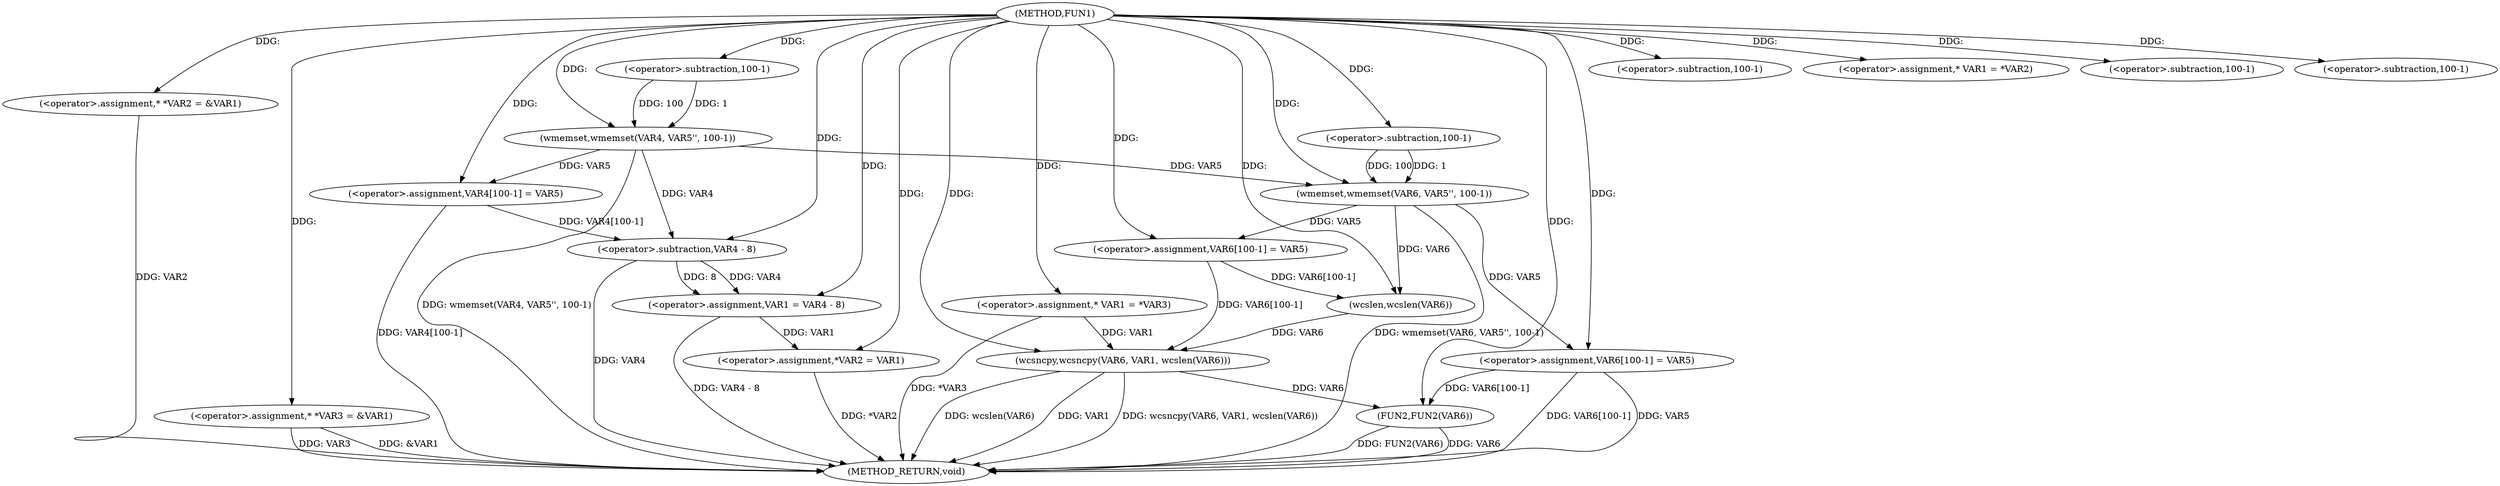 digraph FUN1 {  
"1000100" [label = "(METHOD,FUN1)" ]
"1000177" [label = "(METHOD_RETURN,void)" ]
"1000104" [label = "(<operator>.assignment,* *VAR2 = &VAR1)" ]
"1000109" [label = "(<operator>.assignment,* *VAR3 = &VAR1)" ]
"1000114" [label = "(wmemset,wmemset(VAR4, VAR5'', 100-1))" ]
"1000117" [label = "(<operator>.subtraction,100-1)" ]
"1000120" [label = "(<operator>.assignment,VAR4[100-1] = VAR5)" ]
"1000123" [label = "(<operator>.subtraction,100-1)" ]
"1000129" [label = "(<operator>.assignment,* VAR1 = *VAR2)" ]
"1000133" [label = "(<operator>.assignment,VAR1 = VAR4 - 8)" ]
"1000135" [label = "(<operator>.subtraction,VAR4 - 8)" ]
"1000138" [label = "(<operator>.assignment,*VAR2 = VAR1)" ]
"1000144" [label = "(<operator>.assignment,* VAR1 = *VAR3)" ]
"1000150" [label = "(wmemset,wmemset(VAR6, VAR5'', 100-1))" ]
"1000153" [label = "(<operator>.subtraction,100-1)" ]
"1000156" [label = "(<operator>.assignment,VAR6[100-1] = VAR5)" ]
"1000159" [label = "(<operator>.subtraction,100-1)" ]
"1000163" [label = "(wcsncpy,wcsncpy(VAR6, VAR1, wcslen(VAR6)))" ]
"1000166" [label = "(wcslen,wcslen(VAR6))" ]
"1000168" [label = "(<operator>.assignment,VAR6[100-1] = VAR5)" ]
"1000171" [label = "(<operator>.subtraction,100-1)" ]
"1000175" [label = "(FUN2,FUN2(VAR6))" ]
  "1000168" -> "1000177"  [ label = "DDG: VAR6[100-1]"] 
  "1000104" -> "1000177"  [ label = "DDG: VAR2"] 
  "1000114" -> "1000177"  [ label = "DDG: wmemset(VAR4, VAR5'', 100-1)"] 
  "1000138" -> "1000177"  [ label = "DDG: *VAR2"] 
  "1000163" -> "1000177"  [ label = "DDG: wcslen(VAR6)"] 
  "1000120" -> "1000177"  [ label = "DDG: VAR4[100-1]"] 
  "1000175" -> "1000177"  [ label = "DDG: VAR6"] 
  "1000150" -> "1000177"  [ label = "DDG: wmemset(VAR6, VAR5'', 100-1)"] 
  "1000109" -> "1000177"  [ label = "DDG: &VAR1"] 
  "1000163" -> "1000177"  [ label = "DDG: VAR1"] 
  "1000133" -> "1000177"  [ label = "DDG: VAR4 - 8"] 
  "1000109" -> "1000177"  [ label = "DDG: VAR3"] 
  "1000135" -> "1000177"  [ label = "DDG: VAR4"] 
  "1000163" -> "1000177"  [ label = "DDG: wcsncpy(VAR6, VAR1, wcslen(VAR6))"] 
  "1000144" -> "1000177"  [ label = "DDG: *VAR3"] 
  "1000168" -> "1000177"  [ label = "DDG: VAR5"] 
  "1000175" -> "1000177"  [ label = "DDG: FUN2(VAR6)"] 
  "1000100" -> "1000104"  [ label = "DDG: "] 
  "1000100" -> "1000109"  [ label = "DDG: "] 
  "1000100" -> "1000114"  [ label = "DDG: "] 
  "1000117" -> "1000114"  [ label = "DDG: 100"] 
  "1000117" -> "1000114"  [ label = "DDG: 1"] 
  "1000100" -> "1000117"  [ label = "DDG: "] 
  "1000114" -> "1000120"  [ label = "DDG: VAR5"] 
  "1000100" -> "1000120"  [ label = "DDG: "] 
  "1000100" -> "1000123"  [ label = "DDG: "] 
  "1000100" -> "1000129"  [ label = "DDG: "] 
  "1000135" -> "1000133"  [ label = "DDG: VAR4"] 
  "1000135" -> "1000133"  [ label = "DDG: 8"] 
  "1000100" -> "1000133"  [ label = "DDG: "] 
  "1000114" -> "1000135"  [ label = "DDG: VAR4"] 
  "1000120" -> "1000135"  [ label = "DDG: VAR4[100-1]"] 
  "1000100" -> "1000135"  [ label = "DDG: "] 
  "1000133" -> "1000138"  [ label = "DDG: VAR1"] 
  "1000100" -> "1000138"  [ label = "DDG: "] 
  "1000100" -> "1000144"  [ label = "DDG: "] 
  "1000100" -> "1000150"  [ label = "DDG: "] 
  "1000114" -> "1000150"  [ label = "DDG: VAR5"] 
  "1000153" -> "1000150"  [ label = "DDG: 100"] 
  "1000153" -> "1000150"  [ label = "DDG: 1"] 
  "1000100" -> "1000153"  [ label = "DDG: "] 
  "1000150" -> "1000156"  [ label = "DDG: VAR5"] 
  "1000100" -> "1000156"  [ label = "DDG: "] 
  "1000100" -> "1000159"  [ label = "DDG: "] 
  "1000156" -> "1000163"  [ label = "DDG: VAR6[100-1]"] 
  "1000166" -> "1000163"  [ label = "DDG: VAR6"] 
  "1000100" -> "1000163"  [ label = "DDG: "] 
  "1000144" -> "1000163"  [ label = "DDG: VAR1"] 
  "1000150" -> "1000166"  [ label = "DDG: VAR6"] 
  "1000156" -> "1000166"  [ label = "DDG: VAR6[100-1]"] 
  "1000100" -> "1000166"  [ label = "DDG: "] 
  "1000100" -> "1000168"  [ label = "DDG: "] 
  "1000150" -> "1000168"  [ label = "DDG: VAR5"] 
  "1000100" -> "1000171"  [ label = "DDG: "] 
  "1000163" -> "1000175"  [ label = "DDG: VAR6"] 
  "1000168" -> "1000175"  [ label = "DDG: VAR6[100-1]"] 
  "1000100" -> "1000175"  [ label = "DDG: "] 
}
